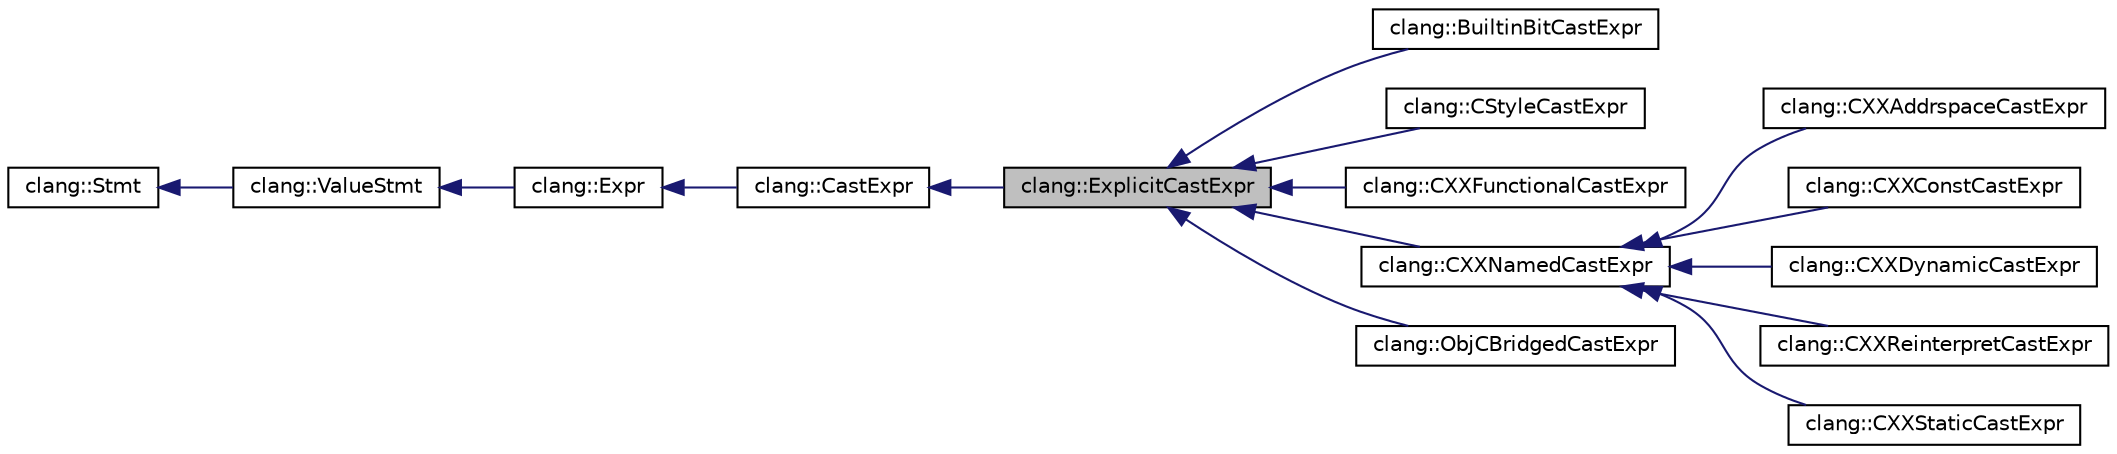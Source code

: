 digraph "clang::ExplicitCastExpr"
{
 // LATEX_PDF_SIZE
  bgcolor="transparent";
  edge [fontname="Helvetica",fontsize="10",labelfontname="Helvetica",labelfontsize="10"];
  node [fontname="Helvetica",fontsize="10",shape=record];
  rankdir="LR";
  Node1 [label="clang::ExplicitCastExpr",height=0.2,width=0.4,color="black", fillcolor="grey75", style="filled", fontcolor="black",tooltip="ExplicitCastExpr - An explicit cast written in the source code."];
  Node2 -> Node1 [dir="back",color="midnightblue",fontsize="10",style="solid",fontname="Helvetica"];
  Node2 [label="clang::CastExpr",height=0.2,width=0.4,color="black",URL="$classclang_1_1CastExpr.html",tooltip="CastExpr - Base class for type casts, including both implicit casts (ImplicitCastExpr) and explicit c..."];
  Node3 -> Node2 [dir="back",color="midnightblue",fontsize="10",style="solid",fontname="Helvetica"];
  Node3 [label="clang::Expr",height=0.2,width=0.4,color="black",URL="$classclang_1_1Expr.html",tooltip="This represents one expression."];
  Node4 -> Node3 [dir="back",color="midnightblue",fontsize="10",style="solid",fontname="Helvetica"];
  Node4 [label="clang::ValueStmt",height=0.2,width=0.4,color="black",URL="$classclang_1_1ValueStmt.html",tooltip="Represents a statement that could possibly have a value and type."];
  Node5 -> Node4 [dir="back",color="midnightblue",fontsize="10",style="solid",fontname="Helvetica"];
  Node5 [label="clang::Stmt",height=0.2,width=0.4,color="black",URL="$classclang_1_1Stmt.html",tooltip="Stmt - This represents one statement."];
  Node1 -> Node6 [dir="back",color="midnightblue",fontsize="10",style="solid",fontname="Helvetica"];
  Node6 [label="clang::BuiltinBitCastExpr",height=0.2,width=0.4,color="black",URL="$classclang_1_1BuiltinBitCastExpr.html",tooltip="Represents a C++2a __builtin_bit_cast(T, v) expression."];
  Node1 -> Node7 [dir="back",color="midnightblue",fontsize="10",style="solid",fontname="Helvetica"];
  Node7 [label="clang::CStyleCastExpr",height=0.2,width=0.4,color="black",URL="$classclang_1_1CStyleCastExpr.html",tooltip="CStyleCastExpr - An explicit cast in C (C99 6.5.4) or a C-style cast in C++ (C++ [expr...."];
  Node1 -> Node8 [dir="back",color="midnightblue",fontsize="10",style="solid",fontname="Helvetica"];
  Node8 [label="clang::CXXFunctionalCastExpr",height=0.2,width=0.4,color="black",URL="$classclang_1_1CXXFunctionalCastExpr.html",tooltip="Represents an explicit C++ type conversion that uses \"functional\" notation (C++ [expr...."];
  Node1 -> Node9 [dir="back",color="midnightblue",fontsize="10",style="solid",fontname="Helvetica"];
  Node9 [label="clang::CXXNamedCastExpr",height=0.2,width=0.4,color="black",URL="$classclang_1_1CXXNamedCastExpr.html",tooltip="Abstract class common to all of the C++ \"named\"/\"keyword\" casts."];
  Node9 -> Node10 [dir="back",color="midnightblue",fontsize="10",style="solid",fontname="Helvetica"];
  Node10 [label="clang::CXXAddrspaceCastExpr",height=0.2,width=0.4,color="black",URL="$classclang_1_1CXXAddrspaceCastExpr.html",tooltip="A C++ addrspace_cast expression (currently only enabled for OpenCL)."];
  Node9 -> Node11 [dir="back",color="midnightblue",fontsize="10",style="solid",fontname="Helvetica"];
  Node11 [label="clang::CXXConstCastExpr",height=0.2,width=0.4,color="black",URL="$classclang_1_1CXXConstCastExpr.html",tooltip="A C++ const_cast expression (C++ [expr.const.cast])."];
  Node9 -> Node12 [dir="back",color="midnightblue",fontsize="10",style="solid",fontname="Helvetica"];
  Node12 [label="clang::CXXDynamicCastExpr",height=0.2,width=0.4,color="black",URL="$classclang_1_1CXXDynamicCastExpr.html",tooltip="A C++ dynamic_cast expression (C++ [expr.dynamic.cast])."];
  Node9 -> Node13 [dir="back",color="midnightblue",fontsize="10",style="solid",fontname="Helvetica"];
  Node13 [label="clang::CXXReinterpretCastExpr",height=0.2,width=0.4,color="black",URL="$classclang_1_1CXXReinterpretCastExpr.html",tooltip="A C++ reinterpret_cast expression (C++ [expr.reinterpret.cast])."];
  Node9 -> Node14 [dir="back",color="midnightblue",fontsize="10",style="solid",fontname="Helvetica"];
  Node14 [label="clang::CXXStaticCastExpr",height=0.2,width=0.4,color="black",URL="$classclang_1_1CXXStaticCastExpr.html",tooltip="A C++ static_cast expression (C++ [expr.static.cast])."];
  Node1 -> Node15 [dir="back",color="midnightblue",fontsize="10",style="solid",fontname="Helvetica"];
  Node15 [label="clang::ObjCBridgedCastExpr",height=0.2,width=0.4,color="black",URL="$classclang_1_1ObjCBridgedCastExpr.html",tooltip="An Objective-C \"bridged\" cast expression, which casts between Objective-C pointers and C pointers,..."];
}
